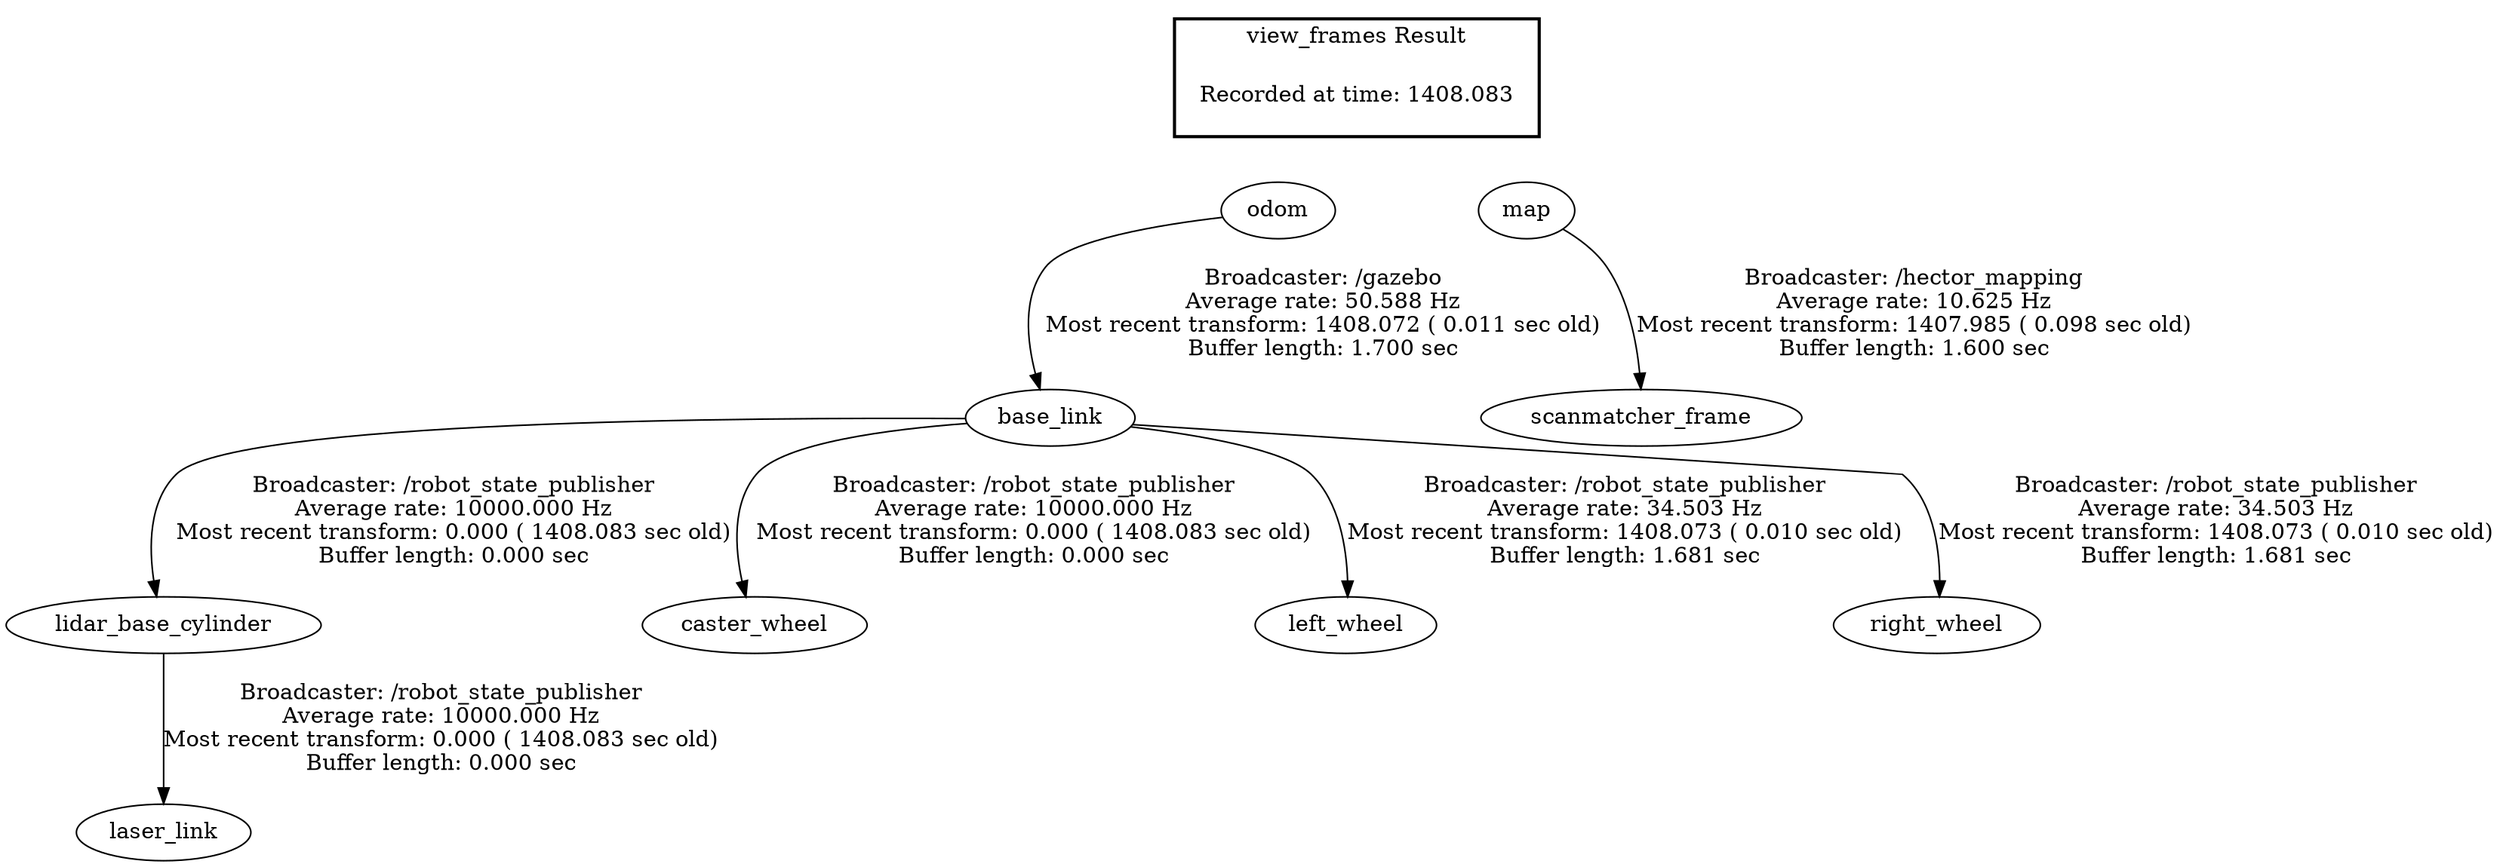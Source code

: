 digraph G {
"odom" -> "base_link"[label="Broadcaster: /gazebo\nAverage rate: 50.588 Hz\nMost recent transform: 1408.072 ( 0.011 sec old)\nBuffer length: 1.700 sec\n"];
"map" -> "scanmatcher_frame"[label="Broadcaster: /hector_mapping\nAverage rate: 10.625 Hz\nMost recent transform: 1407.985 ( 0.098 sec old)\nBuffer length: 1.600 sec\n"];
"base_link" -> "lidar_base_cylinder"[label="Broadcaster: /robot_state_publisher\nAverage rate: 10000.000 Hz\nMost recent transform: 0.000 ( 1408.083 sec old)\nBuffer length: 0.000 sec\n"];
"base_link" -> "caster_wheel"[label="Broadcaster: /robot_state_publisher\nAverage rate: 10000.000 Hz\nMost recent transform: 0.000 ( 1408.083 sec old)\nBuffer length: 0.000 sec\n"];
"lidar_base_cylinder" -> "laser_link"[label="Broadcaster: /robot_state_publisher\nAverage rate: 10000.000 Hz\nMost recent transform: 0.000 ( 1408.083 sec old)\nBuffer length: 0.000 sec\n"];
"base_link" -> "left_wheel"[label="Broadcaster: /robot_state_publisher\nAverage rate: 34.503 Hz\nMost recent transform: 1408.073 ( 0.010 sec old)\nBuffer length: 1.681 sec\n"];
"base_link" -> "right_wheel"[label="Broadcaster: /robot_state_publisher\nAverage rate: 34.503 Hz\nMost recent transform: 1408.073 ( 0.010 sec old)\nBuffer length: 1.681 sec\n"];
edge [style=invis];
 subgraph cluster_legend { style=bold; color=black; label ="view_frames Result";
"Recorded at time: 1408.083"[ shape=plaintext ] ;
 }->"odom";
edge [style=invis];
 subgraph cluster_legend { style=bold; color=black; label ="view_frames Result";
"Recorded at time: 1408.083"[ shape=plaintext ] ;
 }->"map";
}